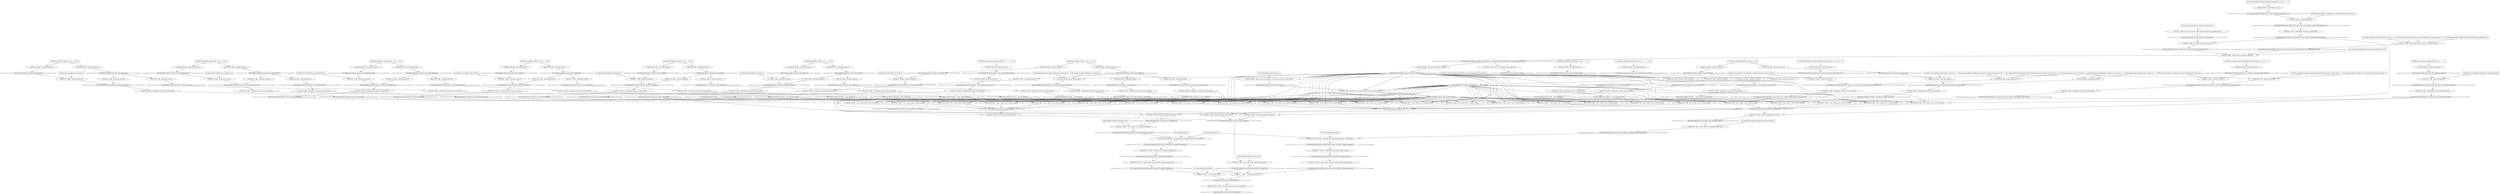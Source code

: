 digraph G {
	1 [label="1:canProcessDiscovery(attacker,victimHost):0",shape=diamond];
	2 [label="2:RULE 0 (Asset - Able to run process discovery on victim host):0",shape=ellipse];
	3 [label="3:processDiscovery(attacker,victimHost):0",shape=diamond];
	4 [label="4:RULE 1 (T1057 - Process Discovery):0",shape=ellipse];
	5 [label="5:isProcessDiscoveryUtil(ps):1",shape=box];
	6 [label="6:canRunInstalledSoftware(attacker,victimHost,'/bin/ps',ps):0",shape=diamond];
	7 [label="7:RULE 61 (BB - User is able to run installed software):0",shape=ellipse];
	8 [label="8:accessFile(attacker,victimHost,exec,'/bin/ps'):0",shape=diamond];
	9 [label="9:RULE 76 (BB - execCode implies file access):0",shape=ellipse];
	10 [label="10:canAccessFile(victimHost,_,exec,'/bin/ps'):0",shape=diamond];
	11 [label="11:RULE 78 (BB - A legitimate account can access file):0",shape=ellipse];
	12 [label="12:localFileProtection(victimHost,_,exec,'/bin/ps'):0",shape=diamond];
	13 [label="13:RULE 81 (BB - world file access):0",shape=ellipse];
	14 [label="14:worldAccessible(victimHost,exec,'/bin/ps'):0",shape=diamond];
	15 [label="15:RULE 90 (BB - world file access):0",shape=ellipse];
	16 [label="16:fileAttr(victimHost,'/bin/ps',-,r,w,x,-,-,-,r,w,x):1",shape=box];
	17 [label="17:execCode(attacker,victimHost,_):0",shape=diamond];
	18 [label="18:RULE 62 (BB - User is able to use a reverse shell):0",shape=ellipse];
	19 [label="19:canAccessFile(victimHost,_,exec,'/bin/cat'):0",shape=diamond];
	20 [label="20:RULE 78 (BB - A legitimate account can access file):0",shape=ellipse];
	21 [label="21:localFileProtection(victimHost,_,exec,'/bin/cat'):0",shape=diamond];
	22 [label="22:RULE 81 (BB - world file access):0",shape=ellipse];
	23 [label="23:worldAccessible(victimHost,exec,'/bin/cat'):0",shape=diamond];
	24 [label="24:RULE 90 (BB - world file access):0",shape=ellipse];
	25 [label="25:fileAttr(victimHost,'/bin/cat',-,r,w,x,-,-,-,r,w,x):1",shape=box];
	26 [label="26:accessDataFlow(attacker,write,reversePupy):0",shape=diamond];
	27 [label="27:RULE 63 (BB - The remote root user has write access to the dataFlow):0",shape=ellipse];
	28 [label="28:dataFlowReverseShell(reversePupy):0",shape=diamond];
	29 [label="29:RULE 64 (BB - Reverse shell data flow):0",shape=ellipse];
	30 [label="30:isReverseShell(victimHost,pupyC2Server,'/home/victimAccount/3aka3.doc'):1",shape=box];
	31 [label="31:flowBind(reversePupy,http,1234):0",shape=diamond];
	32 [label="32:RULE 67 (BB - Flow associated port and protocol):0",shape=ellipse];
	33 [label="33:canScriptAccessHost(victimHost,pupyC2Server,'/home/victimAccount/3aka3.doc',reversePupy,http,1234):0",shape=diamond];
	34 [label="34:RULE 69 (BB - Script access an exposed service):0",shape=ellipse];
	35 [label="35:networkServiceInfo(pupyC2Server,root,pupyd,http,1234):1",shape=box];
	36 [label="36:accessFile(victimUser,victimHost,exec,'/home/victimAccount/3aka3.doc'):0",shape=diamond];
	37 [label="37:RULE 76 (BB - execCode implies file access):0",shape=ellipse];
	38 [label="38:canAccessFile(victimHost,victimAccount,exec,'/home/victimAccount/3aka3.doc'):0",shape=diamond];
	39 [label="39:RULE 78 (BB - A legitimate account can access file):0",shape=ellipse];
	40 [label="40:localFileProtection(victimHost,victimAccount,exec,'/home/victimAccount/3aka3.doc'):0",shape=diamond];
	41 [label="41:RULE 79 (BB - owner file access):0",shape=ellipse];
	42 [label="42:ownerAccessible(victimHost,exec,'/home/victimAccount/3aka3.doc'):0",shape=diamond];
	43 [label="43:RULE 88 (BB - owner file access):0",shape=ellipse];
	44 [label="44:fileAttr(victimHost,'/home/victimAccount/3aka3.doc',-,r,w,x,-,-,-,-,-,-):1",shape=box];
	45 [label="45:fileOwner(victimHost,victimAccount,'/home/victimAccount/3aka3.doc'):1",shape=box];
	46 [label="46:execCode(victimUser,victimHost,victimAccount):0",shape=diamond];
	47 [label="47:RULE 77 (BB - A User can execute code using his account on a specific host):0",shape=ellipse];
	48 [label="48:hasAccount(victimUser,victimHost,victimAccount):1",shape=box];
	49 [label="49:scriptNetAccess(victimHost,pupyC2Server,'/home/victimAccount/3aka3.doc',reversePupy,http,1234):0",shape=diamond];
	50 [label="50:RULE 70 (BB - Direct script network access - Existing Script):0",shape=ellipse];
	51 [label="51:isNetScript(victimHost,pupyC2Server,reversePupy,http,1234,pupyPayload):1",shape=box];
	52 [label="52:dataBind(victimHost,'/home/victimAccount/3aka3.doc',pupyPayload):1",shape=box];
	53 [label="53:aclNW(victimHost,pupyC2Server,http,1234):1",shape=box];
	54 [label="54:dataFlow(victimHost,pupyC2Server,reversePupy,_):0",shape=diamond];
	55 [label="55:RULE 68 (BB - Data flow initiated by script):0",shape=ellipse];
	56 [label="56:localAccess(attacker,pupyC2Server,root):0",shape=diamond];
	57 [label="57:RULE 96 (BB - An user who is located in a host has root access to that host):0",shape=ellipse];
	58 [label="58:located(attacker,pupyC2Server):1",shape=box];
	59 [label="59:RULE 62 (BB - User is able to use a reverse shell):0",shape=ellipse];
	60 [label="60:canAccessFile(victimHost,_,exec,'/bin/certutil'):0",shape=diamond];
	61 [label="61:RULE 78 (BB - A legitimate account can access file):0",shape=ellipse];
	62 [label="62:localFileProtection(victimHost,_,exec,'/bin/certutil'):0",shape=diamond];
	63 [label="63:RULE 81 (BB - world file access):0",shape=ellipse];
	64 [label="64:worldAccessible(victimHost,exec,'/bin/certutil'):0",shape=diamond];
	65 [label="65:RULE 90 (BB - world file access):0",shape=ellipse];
	66 [label="66:fileAttr(victimHost,'/bin/certutil',-,r,w,x,-,-,-,r,w,x):1",shape=box];
	67 [label="67:RULE 62 (BB - User is able to use a reverse shell):0",shape=ellipse];
	68 [label="68:canAccessFile(victimHost,_,exec,'/bin/find'):0",shape=diamond];
	69 [label="69:RULE 78 (BB - A legitimate account can access file):0",shape=ellipse];
	70 [label="70:localFileProtection(victimHost,_,exec,'/bin/find'):0",shape=diamond];
	71 [label="71:RULE 81 (BB - world file access):0",shape=ellipse];
	72 [label="72:worldAccessible(victimHost,exec,'/bin/find'):0",shape=diamond];
	73 [label="73:RULE 90 (BB - world file access):0",shape=ellipse];
	74 [label="74:fileAttr(victimHost,'/bin/find',-,r,w,x,-,-,-,r,w,x):1",shape=box];
	75 [label="75:RULE 62 (BB - User is able to use a reverse shell):0",shape=ellipse];
	76 [label="76:canAccessFile(victimHost,_,exec,'/bin/ls'):0",shape=diamond];
	77 [label="77:RULE 78 (BB - A legitimate account can access file):0",shape=ellipse];
	78 [label="78:localFileProtection(victimHost,_,exec,'/bin/ls'):0",shape=diamond];
	79 [label="79:RULE 81 (BB - world file access):0",shape=ellipse];
	80 [label="80:worldAccessible(victimHost,exec,'/bin/ls'):0",shape=diamond];
	81 [label="81:RULE 90 (BB - world file access):0",shape=ellipse];
	82 [label="82:fileAttr(victimHost,'/bin/ls',-,r,w,x,-,-,-,r,w,x):1",shape=box];
	83 [label="83:RULE 62 (BB - User is able to use a reverse shell):0",shape=ellipse];
	84 [label="84:RULE 62 (BB - User is able to use a reverse shell):0",shape=ellipse];
	85 [label="85:canAccessFile(victimHost,_,exec,'/bin/tcpdump'):0",shape=diamond];
	86 [label="86:RULE 78 (BB - A legitimate account can access file):0",shape=ellipse];
	87 [label="87:localFileProtection(victimHost,_,exec,'/bin/tcpdump'):0",shape=diamond];
	88 [label="88:RULE 81 (BB - world file access):0",shape=ellipse];
	89 [label="89:worldAccessible(victimHost,exec,'/bin/tcpdump'):0",shape=diamond];
	90 [label="90:RULE 90 (BB - world file access):0",shape=ellipse];
	91 [label="91:fileAttr(victimHost,'/bin/tcpdump',-,r,w,x,-,-,-,r,w,x):1",shape=box];
	92 [label="92:RULE 62 (BB - User is able to use a reverse shell):0",shape=ellipse];
	93 [label="93:canAccessFile(victimHost,_,exec,'/bin/zip'):0",shape=diamond];
	94 [label="94:RULE 78 (BB - A legitimate account can access file):0",shape=ellipse];
	95 [label="95:localFileProtection(victimHost,_,exec,'/bin/zip'):0",shape=diamond];
	96 [label="96:RULE 81 (BB - world file access):0",shape=ellipse];
	97 [label="97:worldAccessible(victimHost,exec,'/bin/zip'):0",shape=diamond];
	98 [label="98:RULE 90 (BB - world file access):0",shape=ellipse];
	99 [label="99:fileAttr(victimHost,'/bin/zip',-,r,w,x,-,-,-,r,w,x):1",shape=box];
	100 [label="100:RULE 62 (BB - User is able to use a reverse shell):0",shape=ellipse];
	101 [label="101:canAccessFile(victimHost,_,exec,'/private'):0",shape=diamond];
	102 [label="102:RULE 78 (BB - A legitimate account can access file):0",shape=ellipse];
	103 [label="103:localFileProtection(victimHost,_,exec,'/private'):0",shape=diamond];
	104 [label="104:RULE 81 (BB - world file access):0",shape=ellipse];
	105 [label="105:worldAccessible(victimHost,exec,'/private'):0",shape=diamond];
	106 [label="106:RULE 90 (BB - world file access):0",shape=ellipse];
	107 [label="107:fileAttr(victimHost,'/private',d,r,w,x,r,-,x,r,-,x):1",shape=box];
	108 [label="108:RULE 62 (BB - User is able to use a reverse shell):0",shape=ellipse];
	109 [label="109:canAccessFile(victimHost,_,exec,'/private/secret1.doc'):0",shape=diamond];
	110 [label="110:RULE 78 (BB - A legitimate account can access file):0",shape=ellipse];
	111 [label="111:localFileProtection(victimHost,_,exec,'/private/secret1.doc'):0",shape=diamond];
	112 [label="112:RULE 81 (BB - world file access):0",shape=ellipse];
	113 [label="113:worldAccessible(victimHost,exec,'/private/secret1.doc'):0",shape=diamond];
	114 [label="114:RULE 90 (BB - world file access):0",shape=ellipse];
	115 [label="115:fileAttr(victimHost,'/private/secret1.doc',-,-,-,-,-,-,-,r,w,x):1",shape=box];
	116 [label="116:RULE 62 (BB - User is able to use a reverse shell):0",shape=ellipse];
	117 [label="117:canAccessFile(victimHost,_,exec,'/private/secret2.doc'):0",shape=diamond];
	118 [label="118:RULE 78 (BB - A legitimate account can access file):0",shape=ellipse];
	119 [label="119:localFileProtection(victimHost,_,exec,'/private/secret2.doc'):0",shape=diamond];
	120 [label="120:RULE 81 (BB - world file access):0",shape=ellipse];
	121 [label="121:worldAccessible(victimHost,exec,'/private/secret2.doc'):0",shape=diamond];
	122 [label="122:RULE 90 (BB - world file access):0",shape=ellipse];
	123 [label="123:fileAttr(victimHost,'/private/secret2.doc',-,-,-,-,-,-,-,r,w,x):1",shape=box];
	124 [label="124:RULE 62 (BB - User is able to use a reverse shell):0",shape=ellipse];
	125 [label="125:canAccessFile(victimHost,_,exec,'/usr/bin/sudo'):0",shape=diamond];
	126 [label="126:RULE 78 (BB - A legitimate account can access file):0",shape=ellipse];
	127 [label="127:localFileProtection(victimHost,_,exec,'/usr/bin/sudo'):0",shape=diamond];
	128 [label="128:RULE 81 (BB - world file access):0",shape=ellipse];
	129 [label="129:worldAccessible(victimHost,exec,'/usr/bin/sudo'):0",shape=diamond];
	130 [label="130:RULE 90 (BB - world file access):0",shape=ellipse];
	131 [label="131:fileAttr(victimHost,'/usr/bin/sudo',-,r,w,s,r,-,-,r,-,x):1",shape=box];
	132 [label="132:RULE 76 (BB - execCode implies file access):0",shape=ellipse];
	133 [label="133:canAccessFile(victimHost,root,exec,'/bin/ps'):0",shape=diamond];
	134 [label="134:RULE 78 (BB - A legitimate account can access file):0",shape=ellipse];
	135 [label="135:localFileProtection(victimHost,root,exec,'/bin/ps'):0",shape=diamond];
	136 [label="136:RULE 79 (BB - owner file access):0",shape=ellipse];
	137 [label="137:ownerAccessible(victimHost,exec,'/bin/ps'):0",shape=diamond];
	138 [label="138:RULE 88 (BB - owner file access):0",shape=ellipse];
	139 [label="139:fileOwner(victimHost,root,'/bin/ps'):1",shape=box];
	140 [label="140:RULE 81 (BB - world file access):0",shape=ellipse];
	141 [label="141:execCode(attacker,victimHost,root):0",shape=diamond];
	142 [label="142:RULE 62 (BB - User is able to use a reverse shell):0",shape=ellipse];
	143 [label="143:canAccessFile(victimHost,root,exec,'/bin/cat'):0",shape=diamond];
	144 [label="144:RULE 78 (BB - A legitimate account can access file):0",shape=ellipse];
	145 [label="145:localFileProtection(victimHost,root,exec,'/bin/cat'):0",shape=diamond];
	146 [label="146:RULE 79 (BB - owner file access):0",shape=ellipse];
	147 [label="147:ownerAccessible(victimHost,exec,'/bin/cat'):0",shape=diamond];
	148 [label="148:RULE 88 (BB - owner file access):0",shape=ellipse];
	149 [label="149:fileOwner(victimHost,root,'/bin/cat'):1",shape=box];
	150 [label="150:RULE 81 (BB - world file access):0",shape=ellipse];
	151 [label="151:RULE 62 (BB - User is able to use a reverse shell):0",shape=ellipse];
	152 [label="152:canAccessFile(victimHost,root,exec,'/bin/certutil'):0",shape=diamond];
	153 [label="153:RULE 78 (BB - A legitimate account can access file):0",shape=ellipse];
	154 [label="154:localFileProtection(victimHost,root,exec,'/bin/certutil'):0",shape=diamond];
	155 [label="155:RULE 79 (BB - owner file access):0",shape=ellipse];
	156 [label="156:ownerAccessible(victimHost,exec,'/bin/certutil'):0",shape=diamond];
	157 [label="157:RULE 88 (BB - owner file access):0",shape=ellipse];
	158 [label="158:fileOwner(victimHost,root,'/bin/certutil'):1",shape=box];
	159 [label="159:RULE 81 (BB - world file access):0",shape=ellipse];
	160 [label="160:RULE 62 (BB - User is able to use a reverse shell):0",shape=ellipse];
	161 [label="161:canAccessFile(victimHost,root,exec,'/bin/find'):0",shape=diamond];
	162 [label="162:RULE 78 (BB - A legitimate account can access file):0",shape=ellipse];
	163 [label="163:localFileProtection(victimHost,root,exec,'/bin/find'):0",shape=diamond];
	164 [label="164:RULE 79 (BB - owner file access):0",shape=ellipse];
	165 [label="165:ownerAccessible(victimHost,exec,'/bin/find'):0",shape=diamond];
	166 [label="166:RULE 88 (BB - owner file access):0",shape=ellipse];
	167 [label="167:fileOwner(victimHost,root,'/bin/find'):1",shape=box];
	168 [label="168:RULE 81 (BB - world file access):0",shape=ellipse];
	169 [label="169:RULE 62 (BB - User is able to use a reverse shell):0",shape=ellipse];
	170 [label="170:canAccessFile(victimHost,root,exec,'/bin/ls'):0",shape=diamond];
	171 [label="171:RULE 78 (BB - A legitimate account can access file):0",shape=ellipse];
	172 [label="172:localFileProtection(victimHost,root,exec,'/bin/ls'):0",shape=diamond];
	173 [label="173:RULE 79 (BB - owner file access):0",shape=ellipse];
	174 [label="174:ownerAccessible(victimHost,exec,'/bin/ls'):0",shape=diamond];
	175 [label="175:RULE 88 (BB - owner file access):0",shape=ellipse];
	176 [label="176:fileOwner(victimHost,root,'/bin/ls'):1",shape=box];
	177 [label="177:RULE 81 (BB - world file access):0",shape=ellipse];
	178 [label="178:RULE 62 (BB - User is able to use a reverse shell):0",shape=ellipse];
	179 [label="179:RULE 62 (BB - User is able to use a reverse shell):0",shape=ellipse];
	180 [label="180:canAccessFile(victimHost,root,exec,'/bin/tcpdump'):0",shape=diamond];
	181 [label="181:RULE 78 (BB - A legitimate account can access file):0",shape=ellipse];
	182 [label="182:localFileProtection(victimHost,root,exec,'/bin/tcpdump'):0",shape=diamond];
	183 [label="183:RULE 79 (BB - owner file access):0",shape=ellipse];
	184 [label="184:ownerAccessible(victimHost,exec,'/bin/tcpdump'):0",shape=diamond];
	185 [label="185:RULE 88 (BB - owner file access):0",shape=ellipse];
	186 [label="186:fileOwner(victimHost,root,'/bin/tcpdump'):1",shape=box];
	187 [label="187:RULE 81 (BB - world file access):0",shape=ellipse];
	188 [label="188:RULE 62 (BB - User is able to use a reverse shell):0",shape=ellipse];
	189 [label="189:canAccessFile(victimHost,root,exec,'/bin/zip'):0",shape=diamond];
	190 [label="190:RULE 78 (BB - A legitimate account can access file):0",shape=ellipse];
	191 [label="191:localFileProtection(victimHost,root,exec,'/bin/zip'):0",shape=diamond];
	192 [label="192:RULE 79 (BB - owner file access):0",shape=ellipse];
	193 [label="193:ownerAccessible(victimHost,exec,'/bin/zip'):0",shape=diamond];
	194 [label="194:RULE 88 (BB - owner file access):0",shape=ellipse];
	195 [label="195:fileOwner(victimHost,root,'/bin/zip'):1",shape=box];
	196 [label="196:RULE 81 (BB - world file access):0",shape=ellipse];
	197 [label="197:RULE 76 (BB - execCode implies file access):0",shape=ellipse];
	198 [label="198:canAccessFile(victimHost,victimAccount,exec,'/bin/ps'):0",shape=diamond];
	199 [label="199:RULE 78 (BB - A legitimate account can access file):0",shape=ellipse];
	200 [label="200:localFileProtection(victimHost,victimAccount,exec,'/bin/ps'):0",shape=diamond];
	201 [label="201:RULE 81 (BB - world file access):0",shape=ellipse];
	202 [label="202:execCode(attacker,victimHost,victimAccount):0",shape=diamond];
	203 [label="203:RULE 62 (BB - User is able to use a reverse shell):0",shape=ellipse];
	204 [label="204:canAccessFile(victimHost,victimAccount,exec,'/bin/bash'):0",shape=diamond];
	205 [label="205:RULE 78 (BB - A legitimate account can access file):0",shape=ellipse];
	206 [label="206:localFileProtection(victimHost,victimAccount,exec,'/bin/bash'):0",shape=diamond];
	207 [label="207:RULE 80 (BB - group file access):0",shape=ellipse];
	208 [label="208:groupAccessible(victimHost,exec,'/bin/bash'):1",shape=box];
	209 [label="209:fileGroupOwner(victimHost,'/bin/bash',victimGroup):1",shape=box];
	210 [label="210:inGroup(victimAccount,victimGroup):1",shape=box];
	211 [label="211:RULE 62 (BB - User is able to use a reverse shell):0",shape=ellipse];
	212 [label="212:canAccessFile(victimHost,victimAccount,exec,'/bin/powershell'):0",shape=diamond];
	213 [label="213:RULE 78 (BB - A legitimate account can access file):0",shape=ellipse];
	214 [label="214:localFileProtection(victimHost,victimAccount,exec,'/bin/powershell'):0",shape=diamond];
	215 [label="215:RULE 79 (BB - owner file access):0",shape=ellipse];
	216 [label="216:ownerAccessible(victimHost,exec,'/bin/powershell'):0",shape=diamond];
	217 [label="217:RULE 88 (BB - owner file access):0",shape=ellipse];
	218 [label="218:fileAttr(victimHost,'/bin/powershell',-,r,w,x,-,-,-,-,-,-):1",shape=box];
	219 [label="219:fileOwner(victimHost,victimAccount,'/bin/powershell'):1",shape=box];
	220 [label="220:RULE 62 (BB - User is able to use a reverse shell):0",shape=ellipse];
	221 [label="221:canAccessFile(victimHost,victimAccount,exec,'/home/victimAccount/.bash_history'):0",shape=diamond];
	222 [label="222:RULE 78 (BB - A legitimate account can access file):0",shape=ellipse];
	223 [label="223:localFileProtection(victimHost,victimAccount,exec,'/home/victimAccount/.bash_history'):0",shape=diamond];
	224 [label="224:RULE 79 (BB - owner file access):0",shape=ellipse];
	225 [label="225:ownerAccessible(victimHost,exec,'/home/victimAccount/.bash_history'):0",shape=diamond];
	226 [label="226:RULE 88 (BB - owner file access):0",shape=ellipse];
	227 [label="227:fileAttr(victimHost,'/home/victimAccount/.bash_history',-,r,w,x,r,w,x,-,-,-):1",shape=box];
	228 [label="228:fileOwner(victimHost,victimAccount,'/home/victimAccount/.bash_history'):1",shape=box];
	229 [label="229:RULE 80 (BB - group file access):0",shape=ellipse];
	230 [label="230:groupAccessible(victimHost,exec,'/home/victimAccount/.bash_history'):1",shape=box];
	231 [label="231:fileGroupOwner(victimHost,'/home/victimAccount/.bash_history',victimGroup):1",shape=box];
	232 [label="232:RULE 62 (BB - User is able to use a reverse shell):0",shape=ellipse];
	233 [label="233:canAccessFile(victimHost,victimAccount,exec,'/home/victimAccount/.bash_login'):0",shape=diamond];
	234 [label="234:RULE 78 (BB - A legitimate account can access file):0",shape=ellipse];
	235 [label="235:localFileProtection(victimHost,victimAccount,exec,'/home/victimAccount/.bash_login'):0",shape=diamond];
	236 [label="236:RULE 79 (BB - owner file access):0",shape=ellipse];
	237 [label="237:ownerAccessible(victimHost,exec,'/home/victimAccount/.bash_login'):0",shape=diamond];
	238 [label="238:RULE 88 (BB - owner file access):0",shape=ellipse];
	239 [label="239:fileAttr(victimHost,'/home/victimAccount/.bash_login',-,r,w,x,r,w,x,-,-,-):1",shape=box];
	240 [label="240:fileOwner(victimHost,victimAccount,'/home/victimAccount/.bash_login'):1",shape=box];
	241 [label="241:RULE 80 (BB - group file access):0",shape=ellipse];
	242 [label="242:groupAccessible(victimHost,exec,'/home/victimAccount/.bash_login'):1",shape=box];
	243 [label="243:fileGroupOwner(victimHost,'/home/victimAccount/.bash_login',victimGroup):1",shape=box];
	244 [label="244:RULE 62 (BB - User is able to use a reverse shell):0",shape=ellipse];
	245 [label="245:RULE 62 (BB - User is able to use a reverse shell):0",shape=ellipse];
	246 [label="246:canAccessFile(victimHost,victimAccount,exec,'/private'):0",shape=diamond];
	247 [label="247:RULE 78 (BB - A legitimate account can access file):0",shape=ellipse];
	248 [label="248:localFileProtection(victimHost,victimAccount,exec,'/private'):0",shape=diamond];
	249 [label="249:RULE 79 (BB - owner file access):0",shape=ellipse];
	250 [label="250:ownerAccessible(victimHost,exec,'/private'):0",shape=diamond];
	251 [label="251:RULE 88 (BB - owner file access):0",shape=ellipse];
	252 [label="252:fileOwner(victimHost,victimAccount,'/private'):1",shape=box];
	253 [label="253:RULE 80 (BB - group file access):0",shape=ellipse];
	254 [label="254:groupAccessible(victimHost,exec,'/private'):1",shape=box];
	255 [label="255:fileGroupOwner(victimHost,'/private',victimGroup):1",shape=box];
	256 [label="256:installed(victimHost,'/bin/ps',ps):1",shape=box];
	257 [label="257:canAbuseCmdScriptingInterpreter(attacker,victimHost,'/bin/bash'):0",shape=diamond];
	258 [label="258:RULE 54 (Asset - Able to abuse command and scripting interpreters):0",shape=ellipse];
	259 [label="259:cmdScriptingInterpreter(attacker,victimHost,'/bin/bash'):0",shape=diamond];
	260 [label="260:RULE 58 (T1059 - Command and Scripting Interpreter):0",shape=ellipse];
	261 [label="261:cmdScriptingInterpreterUnixShell(attacker,victimHost,'/bin/bash'):0",shape=diamond];
	262 [label="262:RULE 60 (T1059.004 - Command and Scripting Interpreter - PowerShell):0",shape=ellipse];
	263 [label="263:isUnixShell(bash):1",shape=box];
	264 [label="264:canRunInstalledSoftware(attacker,victimHost,'/bin/bash',bash):0",shape=diamond];
	265 [label="265:RULE 61 (BB - User is able to run installed software):0",shape=ellipse];
	266 [label="266:accessFile(attacker,victimHost,exec,'/bin/bash'):0",shape=diamond];
	267 [label="267:RULE 76 (BB - execCode implies file access):0",shape=ellipse];
	268 [label="268:installed(victimHost,'/bin/bash',bash):1",shape=box];
	269 [label="269:malicious(attacker):1",shape=box];
	270 [label="270:RULE 1 (T1057 - Process Discovery):0",shape=ellipse];
	271 [label="271:canAbuseCmdScriptingInterpreter(attacker,victimHost,'/bin/powershell'):0",shape=diamond];
	272 [label="272:RULE 54 (Asset - Able to abuse command and scripting interpreters):0",shape=ellipse];
	273 [label="273:cmdScriptingInterpreter(attacker,victimHost,'/bin/powershell'):0",shape=diamond];
	274 [label="274:RULE 57 (T1059 - Command and Scripting Interpreter):0",shape=ellipse];
	275 [label="275:cmdScriptingInterpreterPowerShell(attacker,victimHost,'/bin/powershell'):0",shape=diamond];
	276 [label="276:RULE 59 (T1059.001 - Command and Scripting Interpreter - PowerShell):0",shape=ellipse];
	277 [label="277:isPowerShell(powerShell):1",shape=box];
	278 [label="278:canRunInstalledSoftware(attacker,victimHost,'/bin/powershell',powerShell):0",shape=diamond];
	279 [label="279:RULE 61 (BB - User is able to run installed software):0",shape=ellipse];
	280 [label="280:accessFile(attacker,victimHost,exec,'/bin/powershell'):0",shape=diamond];
	281 [label="281:RULE 76 (BB - execCode implies file access):0",shape=ellipse];
	282 [label="282:installed(victimHost,'/bin/powershell',powerShell):1",shape=box];
	5 -> 	4;
	16 -> 	15;
	15 -> 	14;
	14 -> 	13;
	13 -> 	12;
	12 -> 	11;
	11 -> 	10;
	10 -> 	9;
	25 -> 	24;
	24 -> 	23;
	23 -> 	22;
	22 -> 	21;
	21 -> 	20;
	20 -> 	19;
	19 -> 	18;
	30 -> 	29;
	35 -> 	34;
	44 -> 	43;
	43 -> 	42;
	42 -> 	41;
	45 -> 	41;
	41 -> 	40;
	40 -> 	39;
	39 -> 	38;
	38 -> 	37;
	48 -> 	47;
	47 -> 	46;
	46 -> 	37;
	37 -> 	36;
	36 -> 	34;
	51 -> 	50;
	52 -> 	50;
	53 -> 	50;
	50 -> 	49;
	49 -> 	34;
	34 -> 	33;
	33 -> 	32;
	32 -> 	31;
	31 -> 	29;
	33 -> 	55;
	55 -> 	54;
	54 -> 	29;
	29 -> 	28;
	28 -> 	27;
	54 -> 	27;
	58 -> 	57;
	57 -> 	56;
	56 -> 	27;
	27 -> 	26;
	26 -> 	18;
	28 -> 	18;
	54 -> 	18;
	18 -> 	17;
	66 -> 	65;
	65 -> 	64;
	64 -> 	63;
	63 -> 	62;
	62 -> 	61;
	61 -> 	60;
	60 -> 	59;
	26 -> 	59;
	28 -> 	59;
	54 -> 	59;
	59 -> 	17;
	74 -> 	73;
	73 -> 	72;
	72 -> 	71;
	71 -> 	70;
	70 -> 	69;
	69 -> 	68;
	68 -> 	67;
	26 -> 	67;
	28 -> 	67;
	54 -> 	67;
	67 -> 	17;
	82 -> 	81;
	81 -> 	80;
	80 -> 	79;
	79 -> 	78;
	78 -> 	77;
	77 -> 	76;
	76 -> 	75;
	26 -> 	75;
	28 -> 	75;
	54 -> 	75;
	75 -> 	17;
	10 -> 	83;
	26 -> 	83;
	28 -> 	83;
	54 -> 	83;
	83 -> 	17;
	91 -> 	90;
	90 -> 	89;
	89 -> 	88;
	88 -> 	87;
	87 -> 	86;
	86 -> 	85;
	85 -> 	84;
	26 -> 	84;
	28 -> 	84;
	54 -> 	84;
	84 -> 	17;
	99 -> 	98;
	98 -> 	97;
	97 -> 	96;
	96 -> 	95;
	95 -> 	94;
	94 -> 	93;
	93 -> 	92;
	26 -> 	92;
	28 -> 	92;
	54 -> 	92;
	92 -> 	17;
	107 -> 	106;
	106 -> 	105;
	105 -> 	104;
	104 -> 	103;
	103 -> 	102;
	102 -> 	101;
	101 -> 	100;
	26 -> 	100;
	28 -> 	100;
	54 -> 	100;
	100 -> 	17;
	115 -> 	114;
	114 -> 	113;
	113 -> 	112;
	112 -> 	111;
	111 -> 	110;
	110 -> 	109;
	109 -> 	108;
	26 -> 	108;
	28 -> 	108;
	54 -> 	108;
	108 -> 	17;
	123 -> 	122;
	122 -> 	121;
	121 -> 	120;
	120 -> 	119;
	119 -> 	118;
	118 -> 	117;
	117 -> 	116;
	26 -> 	116;
	28 -> 	116;
	54 -> 	116;
	116 -> 	17;
	131 -> 	130;
	130 -> 	129;
	129 -> 	128;
	128 -> 	127;
	127 -> 	126;
	126 -> 	125;
	125 -> 	124;
	26 -> 	124;
	28 -> 	124;
	54 -> 	124;
	124 -> 	17;
	17 -> 	9;
	9 -> 	8;
	16 -> 	138;
	138 -> 	137;
	137 -> 	136;
	139 -> 	136;
	136 -> 	135;
	14 -> 	140;
	140 -> 	135;
	135 -> 	134;
	134 -> 	133;
	133 -> 	132;
	25 -> 	148;
	148 -> 	147;
	147 -> 	146;
	149 -> 	146;
	146 -> 	145;
	23 -> 	150;
	150 -> 	145;
	145 -> 	144;
	144 -> 	143;
	143 -> 	142;
	26 -> 	142;
	28 -> 	142;
	54 -> 	142;
	142 -> 	141;
	66 -> 	157;
	157 -> 	156;
	156 -> 	155;
	158 -> 	155;
	155 -> 	154;
	64 -> 	159;
	159 -> 	154;
	154 -> 	153;
	153 -> 	152;
	152 -> 	151;
	26 -> 	151;
	28 -> 	151;
	54 -> 	151;
	151 -> 	141;
	74 -> 	166;
	166 -> 	165;
	165 -> 	164;
	167 -> 	164;
	164 -> 	163;
	72 -> 	168;
	168 -> 	163;
	163 -> 	162;
	162 -> 	161;
	161 -> 	160;
	26 -> 	160;
	28 -> 	160;
	54 -> 	160;
	160 -> 	141;
	82 -> 	175;
	175 -> 	174;
	174 -> 	173;
	176 -> 	173;
	173 -> 	172;
	80 -> 	177;
	177 -> 	172;
	172 -> 	171;
	171 -> 	170;
	170 -> 	169;
	26 -> 	169;
	28 -> 	169;
	54 -> 	169;
	169 -> 	141;
	133 -> 	178;
	26 -> 	178;
	28 -> 	178;
	54 -> 	178;
	178 -> 	141;
	91 -> 	185;
	185 -> 	184;
	184 -> 	183;
	186 -> 	183;
	183 -> 	182;
	89 -> 	187;
	187 -> 	182;
	182 -> 	181;
	181 -> 	180;
	180 -> 	179;
	26 -> 	179;
	28 -> 	179;
	54 -> 	179;
	179 -> 	141;
	99 -> 	194;
	194 -> 	193;
	193 -> 	192;
	195 -> 	192;
	192 -> 	191;
	97 -> 	196;
	196 -> 	191;
	191 -> 	190;
	190 -> 	189;
	189 -> 	188;
	26 -> 	188;
	28 -> 	188;
	54 -> 	188;
	188 -> 	141;
	141 -> 	132;
	132 -> 	8;
	14 -> 	201;
	201 -> 	200;
	200 -> 	199;
	199 -> 	198;
	198 -> 	197;
	208 -> 	207;
	209 -> 	207;
	210 -> 	207;
	207 -> 	206;
	206 -> 	205;
	205 -> 	204;
	204 -> 	203;
	26 -> 	203;
	28 -> 	203;
	54 -> 	203;
	203 -> 	202;
	218 -> 	217;
	217 -> 	216;
	216 -> 	215;
	219 -> 	215;
	215 -> 	214;
	214 -> 	213;
	213 -> 	212;
	212 -> 	211;
	26 -> 	211;
	28 -> 	211;
	54 -> 	211;
	211 -> 	202;
	227 -> 	226;
	226 -> 	225;
	225 -> 	224;
	228 -> 	224;
	224 -> 	223;
	230 -> 	229;
	231 -> 	229;
	210 -> 	229;
	229 -> 	223;
	223 -> 	222;
	222 -> 	221;
	221 -> 	220;
	26 -> 	220;
	28 -> 	220;
	54 -> 	220;
	220 -> 	202;
	239 -> 	238;
	238 -> 	237;
	237 -> 	236;
	240 -> 	236;
	236 -> 	235;
	242 -> 	241;
	243 -> 	241;
	210 -> 	241;
	241 -> 	235;
	235 -> 	234;
	234 -> 	233;
	233 -> 	232;
	26 -> 	232;
	28 -> 	232;
	54 -> 	232;
	232 -> 	202;
	38 -> 	244;
	26 -> 	244;
	28 -> 	244;
	54 -> 	244;
	244 -> 	202;
	107 -> 	251;
	251 -> 	250;
	250 -> 	249;
	252 -> 	249;
	249 -> 	248;
	254 -> 	253;
	255 -> 	253;
	210 -> 	253;
	253 -> 	248;
	248 -> 	247;
	247 -> 	246;
	246 -> 	245;
	26 -> 	245;
	28 -> 	245;
	54 -> 	245;
	245 -> 	202;
	202 -> 	197;
	197 -> 	8;
	8 -> 	7;
	256 -> 	7;
	7 -> 	6;
	6 -> 	4;
	263 -> 	262;
	204 -> 	267;
	202 -> 	267;
	267 -> 	266;
	266 -> 	265;
	268 -> 	265;
	265 -> 	264;
	264 -> 	262;
	269 -> 	262;
	262 -> 	261;
	261 -> 	260;
	260 -> 	259;
	259 -> 	258;
	258 -> 	257;
	257 -> 	4;
	4 -> 	3;
	5 -> 	270;
	6 -> 	270;
	277 -> 	276;
	212 -> 	281;
	202 -> 	281;
	281 -> 	280;
	280 -> 	279;
	282 -> 	279;
	279 -> 	278;
	278 -> 	276;
	269 -> 	276;
	276 -> 	275;
	275 -> 	274;
	274 -> 	273;
	273 -> 	272;
	272 -> 	271;
	271 -> 	270;
	270 -> 	3;
	3 -> 	2;
	2 -> 	1;
}
